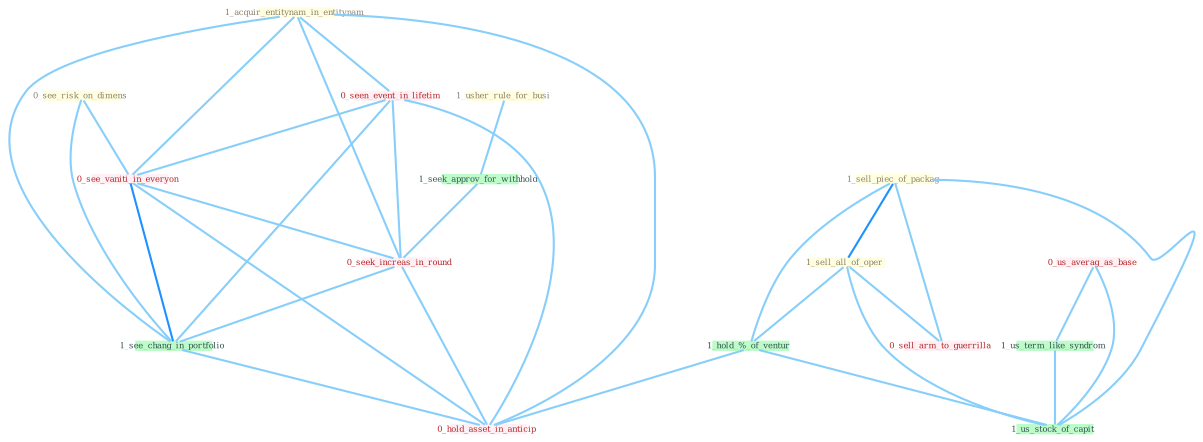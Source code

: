 Graph G{ 
    node
    [shape=polygon,style=filled,width=.5,height=.06,color="#BDFCC9",fixedsize=true,fontsize=4,
    fontcolor="#2f4f4f"];
    {node
    [color="#ffffe0", fontcolor="#8b7d6b"] "1_usher_rule_for_busi " "1_sell_piec_of_packag " "0_see_risk_on_dimens " "1_acquir_entitynam_in_entitynam " "1_sell_all_of_oper "}
{node [color="#fff0f5", fontcolor="#b22222"] "0_seen_event_in_lifetim " "0_us_averag_as_base " "0_see_vaniti_in_everyon " "0_sell_arm_to_guerrilla " "0_seek_increas_in_round " "0_hold_asset_in_anticip "}
edge [color="#B0E2FF"];

	"1_usher_rule_for_busi " -- "1_seek_approv_for_withhold " [w="1", color="#87cefa" ];
	"1_sell_piec_of_packag " -- "1_sell_all_of_oper " [w="2", color="#1e90ff" , len=0.8];
	"1_sell_piec_of_packag " -- "1_hold_%_of_ventur " [w="1", color="#87cefa" ];
	"1_sell_piec_of_packag " -- "0_sell_arm_to_guerrilla " [w="1", color="#87cefa" ];
	"1_sell_piec_of_packag " -- "1_us_stock_of_capit " [w="1", color="#87cefa" ];
	"0_see_risk_on_dimens " -- "0_see_vaniti_in_everyon " [w="1", color="#87cefa" ];
	"0_see_risk_on_dimens " -- "1_see_chang_in_portfolio " [w="1", color="#87cefa" ];
	"1_acquir_entitynam_in_entitynam " -- "0_seen_event_in_lifetim " [w="1", color="#87cefa" ];
	"1_acquir_entitynam_in_entitynam " -- "0_see_vaniti_in_everyon " [w="1", color="#87cefa" ];
	"1_acquir_entitynam_in_entitynam " -- "0_seek_increas_in_round " [w="1", color="#87cefa" ];
	"1_acquir_entitynam_in_entitynam " -- "1_see_chang_in_portfolio " [w="1", color="#87cefa" ];
	"1_acquir_entitynam_in_entitynam " -- "0_hold_asset_in_anticip " [w="1", color="#87cefa" ];
	"1_sell_all_of_oper " -- "1_hold_%_of_ventur " [w="1", color="#87cefa" ];
	"1_sell_all_of_oper " -- "0_sell_arm_to_guerrilla " [w="1", color="#87cefa" ];
	"1_sell_all_of_oper " -- "1_us_stock_of_capit " [w="1", color="#87cefa" ];
	"0_seen_event_in_lifetim " -- "0_see_vaniti_in_everyon " [w="1", color="#87cefa" ];
	"0_seen_event_in_lifetim " -- "0_seek_increas_in_round " [w="1", color="#87cefa" ];
	"0_seen_event_in_lifetim " -- "1_see_chang_in_portfolio " [w="1", color="#87cefa" ];
	"0_seen_event_in_lifetim " -- "0_hold_asset_in_anticip " [w="1", color="#87cefa" ];
	"0_us_averag_as_base " -- "1_us_term_like_syndrom " [w="1", color="#87cefa" ];
	"0_us_averag_as_base " -- "1_us_stock_of_capit " [w="1", color="#87cefa" ];
	"1_us_term_like_syndrom " -- "1_us_stock_of_capit " [w="1", color="#87cefa" ];
	"1_seek_approv_for_withhold " -- "0_seek_increas_in_round " [w="1", color="#87cefa" ];
	"1_hold_%_of_ventur " -- "1_us_stock_of_capit " [w="1", color="#87cefa" ];
	"1_hold_%_of_ventur " -- "0_hold_asset_in_anticip " [w="1", color="#87cefa" ];
	"0_see_vaniti_in_everyon " -- "0_seek_increas_in_round " [w="1", color="#87cefa" ];
	"0_see_vaniti_in_everyon " -- "1_see_chang_in_portfolio " [w="2", color="#1e90ff" , len=0.8];
	"0_see_vaniti_in_everyon " -- "0_hold_asset_in_anticip " [w="1", color="#87cefa" ];
	"0_seek_increas_in_round " -- "1_see_chang_in_portfolio " [w="1", color="#87cefa" ];
	"0_seek_increas_in_round " -- "0_hold_asset_in_anticip " [w="1", color="#87cefa" ];
	"1_see_chang_in_portfolio " -- "0_hold_asset_in_anticip " [w="1", color="#87cefa" ];
}